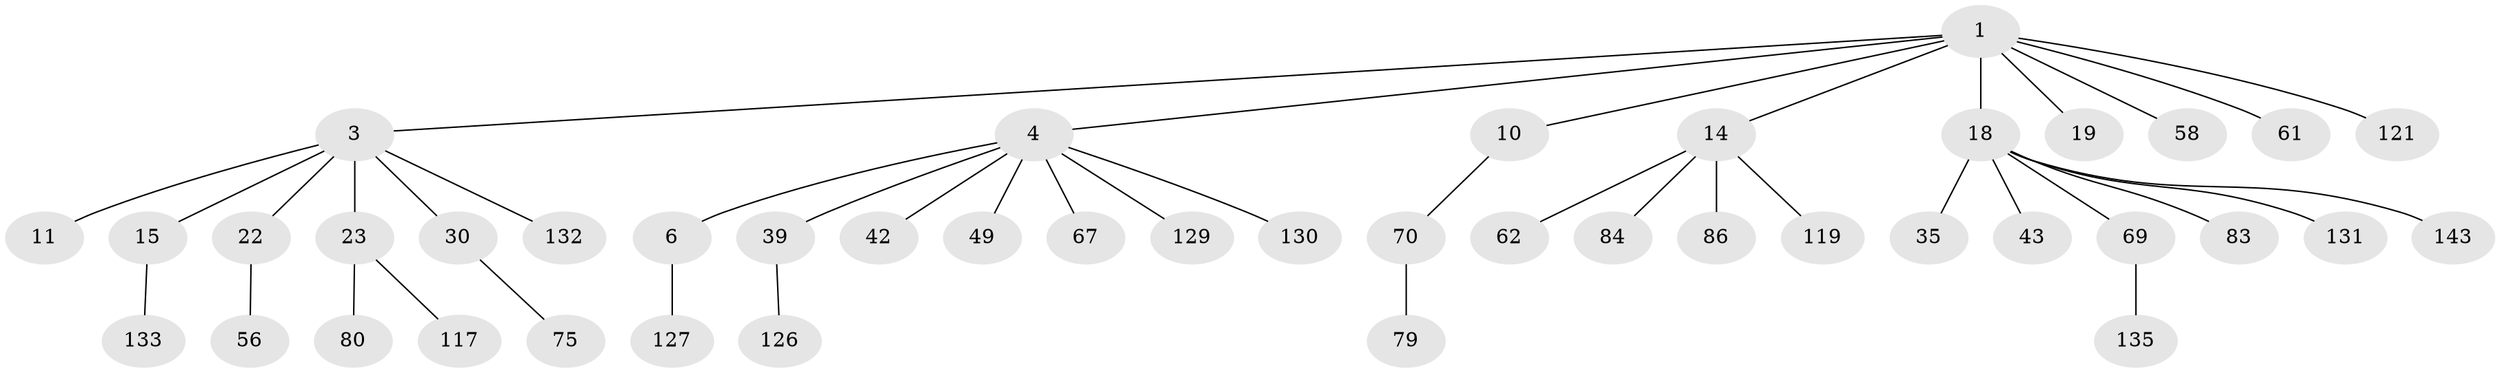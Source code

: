 // original degree distribution, {6: 0.034722222222222224, 7: 0.006944444444444444, 8: 0.006944444444444444, 2: 0.3125, 4: 0.034722222222222224, 5: 0.020833333333333332, 3: 0.1111111111111111, 1: 0.4722222222222222}
// Generated by graph-tools (version 1.1) at 2025/19/03/04/25 18:19:11]
// undirected, 43 vertices, 42 edges
graph export_dot {
graph [start="1"]
  node [color=gray90,style=filled];
  1 [super="+2+68+21+16"];
  3 [super="+5+81+90+7+77+53"];
  4 [super="+12+25+13+57+89+37"];
  6 [super="+9"];
  10 [super="+52+40+123+24"];
  11 [super="+60"];
  14 [super="+51+96+104+26+71"];
  15 [super="+120+72"];
  18 [super="+29+65+20+82"];
  19 [super="+46+95"];
  22 [super="+112+31"];
  23 [super="+50"];
  30 [super="+55+78"];
  35 [super="+113"];
  39 [super="+140+48"];
  42 [super="+136"];
  43 [super="+87"];
  49;
  56 [super="+88"];
  58 [super="+111+101"];
  61 [super="+122+73"];
  62 [super="+118"];
  67 [super="+141+114"];
  69 [super="+128"];
  70 [super="+76"];
  75;
  79;
  80;
  83;
  84;
  86 [super="+92"];
  117;
  119;
  121;
  126;
  127 [super="+138"];
  129;
  130;
  131;
  132;
  133;
  135;
  143;
  1 -- 4;
  1 -- 19;
  1 -- 18;
  1 -- 3;
  1 -- 58;
  1 -- 10;
  1 -- 14;
  1 -- 61;
  1 -- 121;
  3 -- 15;
  3 -- 132;
  3 -- 22;
  3 -- 23;
  3 -- 11;
  3 -- 30;
  4 -- 6;
  4 -- 42;
  4 -- 67;
  4 -- 39;
  4 -- 49;
  4 -- 129;
  4 -- 130;
  6 -- 127;
  10 -- 70;
  14 -- 62;
  14 -- 86;
  14 -- 84;
  14 -- 119;
  15 -- 133;
  18 -- 43;
  18 -- 83;
  18 -- 35;
  18 -- 131;
  18 -- 69;
  18 -- 143;
  22 -- 56;
  23 -- 80;
  23 -- 117;
  30 -- 75;
  39 -- 126;
  69 -- 135;
  70 -- 79;
}
